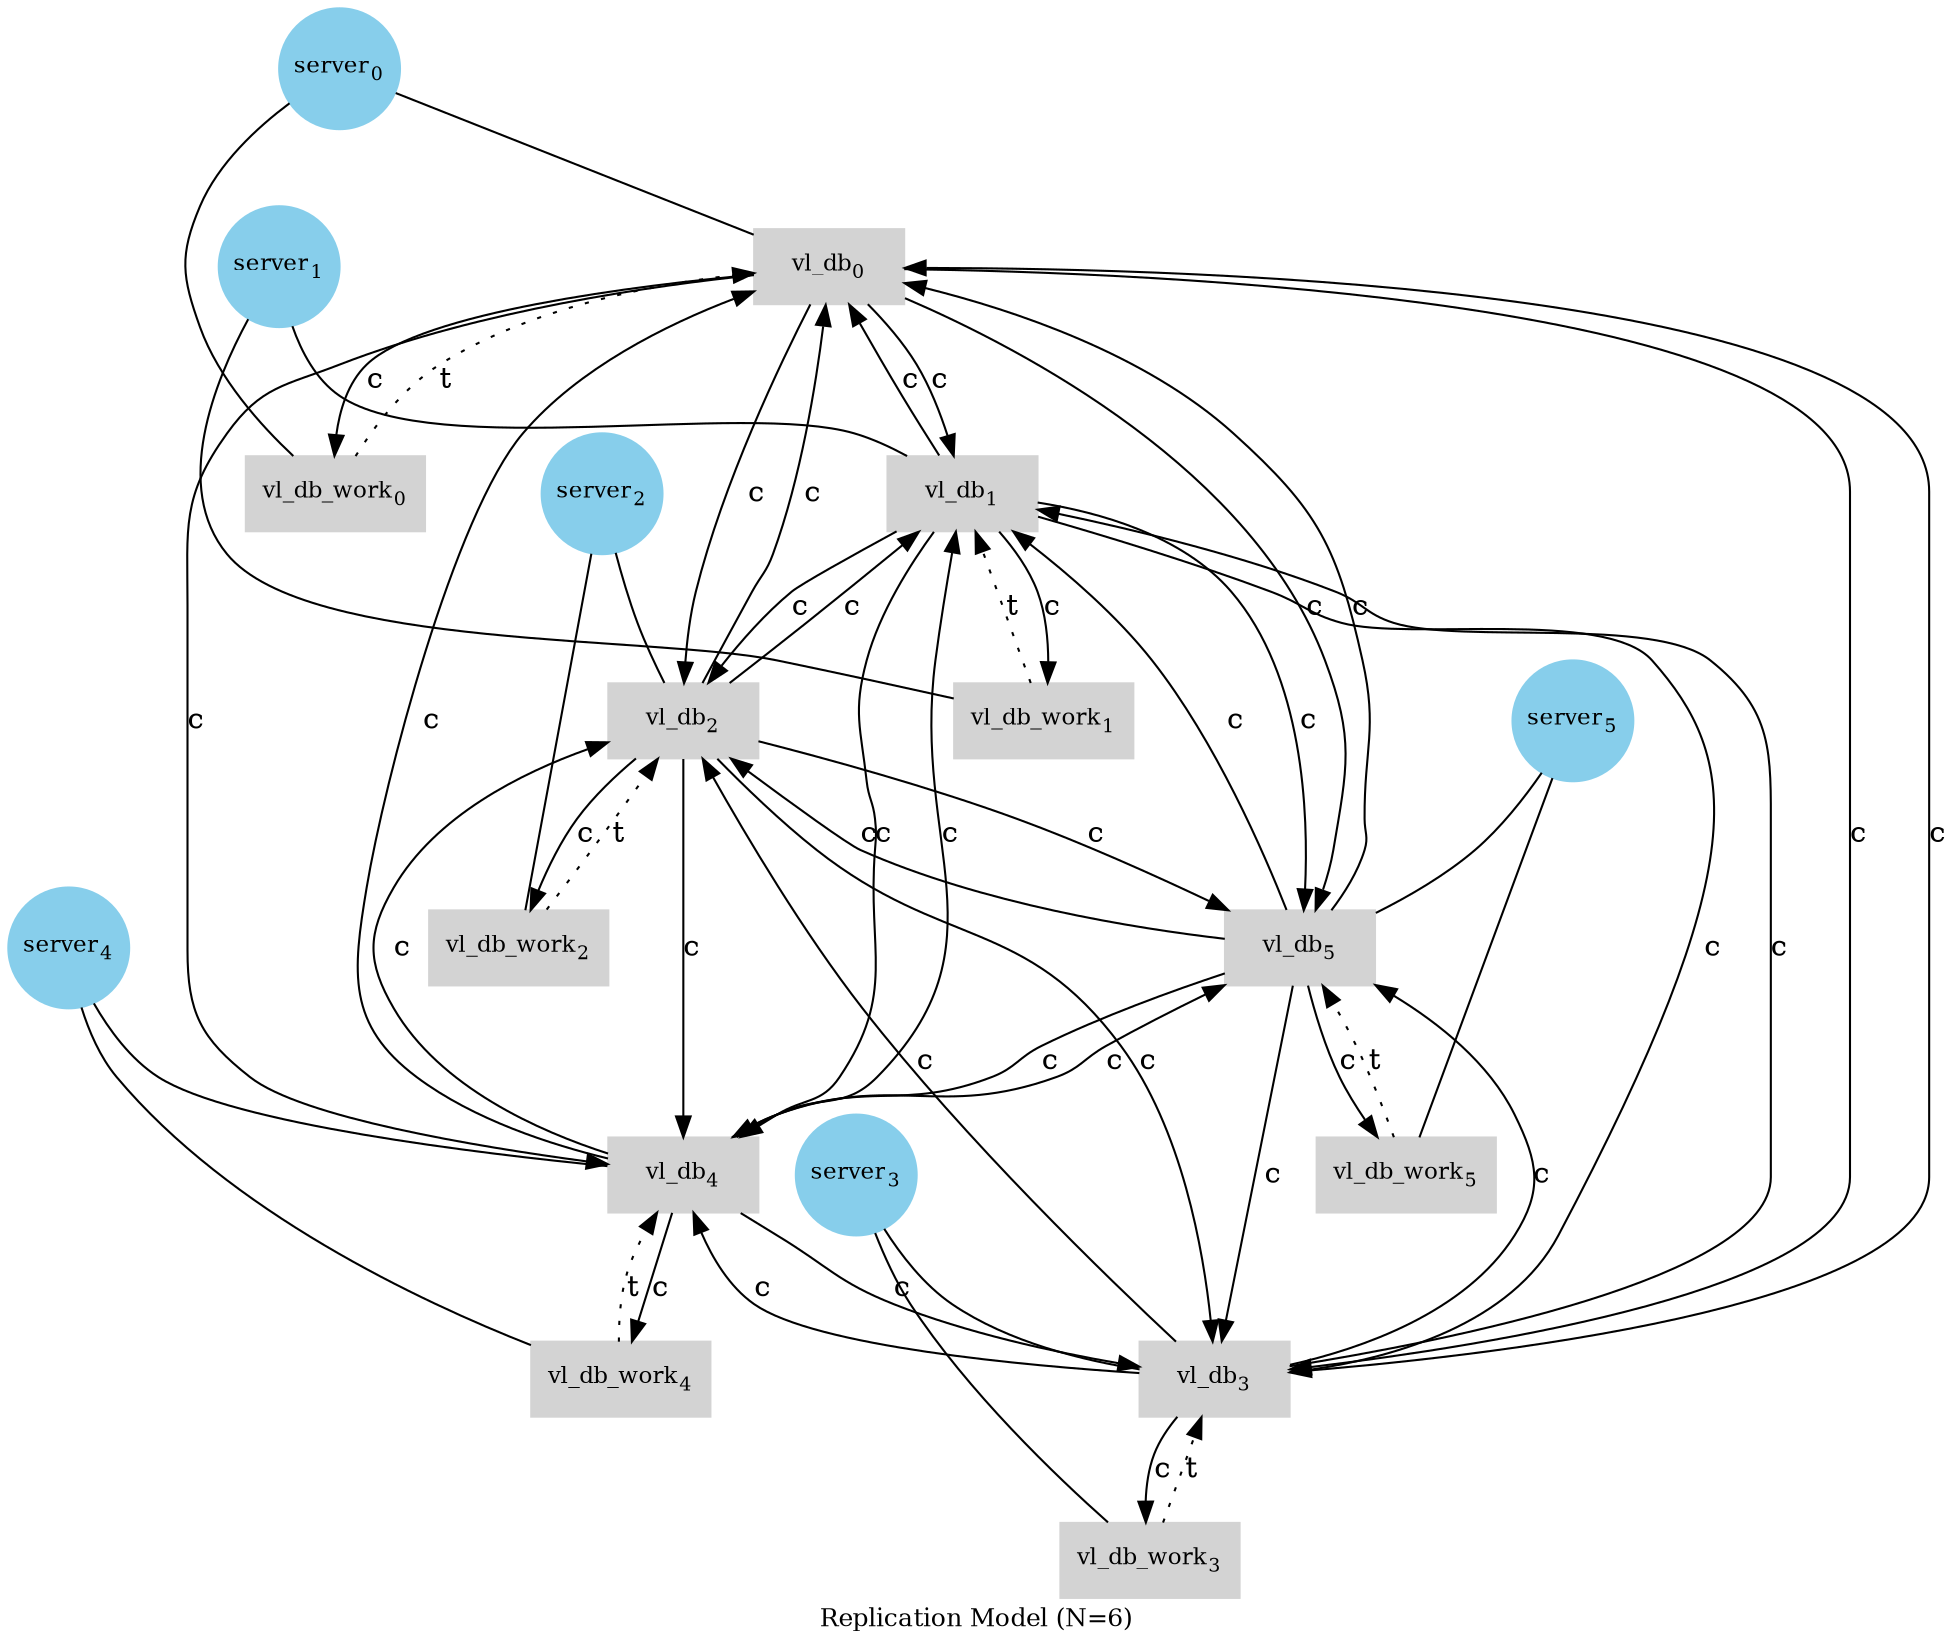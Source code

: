 digraph G {
splines=true;

node [fontsize=11, shape=box, fixedsize=true, width=1, style=filled, color=lightgray];
vl_db_0[label=<vl_db<SUB>0</SUB>>];
vl_db_1[label=<vl_db<SUB>1</SUB>>];
vl_db_2[label=<vl_db<SUB>2</SUB>>];
vl_db_3[label=<vl_db<SUB>3</SUB>>];
vl_db_4[label=<vl_db<SUB>4</SUB>>];
vl_db_5[label=<vl_db<SUB>5</SUB>>];

node [shape=box, fixedsize=true, width=1.2, style=filled, color=lightgray];
vl_db_work_0[label=<vl_db_work<SUB>0</SUB>>];
vl_db_work_1[label=<vl_db_work<SUB>1</SUB>>];
vl_db_work_2[label=<vl_db_work<SUB>2</SUB>>];
vl_db_work_3[label=<vl_db_work<SUB>3</SUB>>];
vl_db_work_4[label=<vl_db_work<SUB>4</SUB>>];
vl_db_work_5[label=<vl_db_work<SUB>5</SUB>>];

node [shape=circle, style=filled, color=skyblue, width=0.8]
s_0[label=<server<SUB>0</SUB>>];
s_1[label=<server<SUB>1</SUB>>];
s_2[label=<server<SUB>2</SUB>>];
s_3[label=<server<SUB>3</SUB>>];
s_4[label=<server<SUB>4</SUB>>];
s_5[label=<server<SUB>5</SUB>>];

vl_db_0 -> vl_db_work_0[len=2, label="c"];
vl_db_1 -> vl_db_work_1[len=2, label="c"];
vl_db_2 -> vl_db_work_2[len=2, label="c"];
vl_db_3 -> vl_db_work_3[len=2, label="c"];
vl_db_4 -> vl_db_work_4[len=2, label="c"];
vl_db_5 -> vl_db_work_5[len=2, label="c"];


vl_db_work_0 -> vl_db_0[len=2, label="t", style=dotted];
vl_db_work_1 -> vl_db_1[len=2, label="t", style=dotted];
vl_db_work_2 -> vl_db_2[len=2, label="t", style=dotted];
vl_db_work_3 -> vl_db_3[len=2, label="t", style=dotted];
vl_db_work_4 -> vl_db_4[len=2, label="t", style=dotted];
vl_db_work_5 -> vl_db_5[len=2, label="t", style=dotted];


vl_db_0 -> vl_db_1[len=3, label="c"];
vl_db_0 -> vl_db_2[len=3, label="c"];
vl_db_0 -> vl_db_3[len=3, label="c"];
vl_db_0 -> vl_db_4[len=3, label="c"];
vl_db_0 -> vl_db_5[len=3, label="c"];

vl_db_1 -> vl_db_0[len=3, label="c"];
vl_db_1 -> vl_db_2[len=3, label="c"];
vl_db_1 -> vl_db_3[len=3, label="c"];
vl_db_1 -> vl_db_4[len=3, label="c"];
vl_db_1 -> vl_db_5[len=3, label="c"];


vl_db_2 -> vl_db_0[len=3, label="c"];
vl_db_2 -> vl_db_1[len=3, label="c"];
vl_db_2 -> vl_db_3[len=3, label="c"];
vl_db_2 -> vl_db_4[len=3, label="c"];
vl_db_2 -> vl_db_5[len=3, label="c"];


vl_db_3 -> vl_db_0[len=3, label="c"];
vl_db_3 -> vl_db_1[len=3, label="c"];
vl_db_3 -> vl_db_2[len=3, label="c"];
vl_db_3 -> vl_db_4[len=3, label="c"];
vl_db_3 -> vl_db_5[len=3, label="c"];

vl_db_4 -> vl_db_0[len=3, label="c"];
vl_db_4 -> vl_db_1[len=3, label="c"];
vl_db_4 -> vl_db_2[len=3, label="c"];
vl_db_4 -> vl_db_3[len=3, label="c"];
vl_db_4 -> vl_db_5[len=3, label="c"];


vl_db_5 -> vl_db_0[len=3, label="c"];
vl_db_5 -> vl_db_1[len=3, label="c"];
vl_db_5 -> vl_db_2[len=3, label="c"];
vl_db_5 -> vl_db_3[len=3, label="c"];
vl_db_5 -> vl_db_4[len=3, label="c"];


s_0 -> vl_db_0 [dir=none];
s_0 -> vl_db_work_0 [dir=none];

s_1 -> vl_db_1 [dir=none];
s_1 -> vl_db_work_1 [dir=none];

s_2 -> vl_db_2 [dir=none];
s_2 -> vl_db_work_2 [dir=none];

s_3 -> vl_db_3 [dir=none];
s_3 -> vl_db_work_3 [dir=none];

s_4 -> vl_db_4 [dir=none];
s_4 -> vl_db_work_4 [dir=none];

s_5 -> vl_db_5 [dir=none];
s_5 -> vl_db_work_5 [dir=none];

overlap=false
label="Replication Model (N=6)"
fontsize=12;
}

